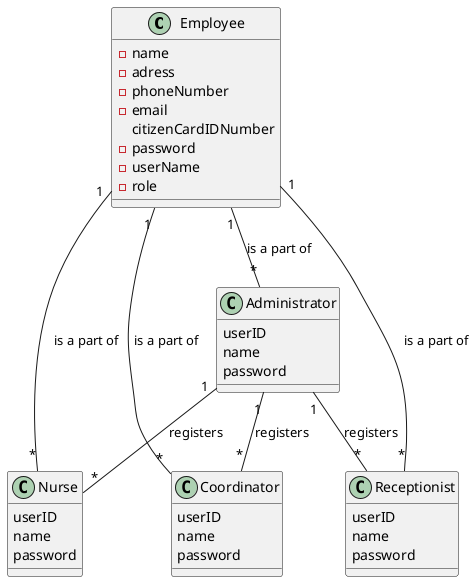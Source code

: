 @startuml
'https://plantuml.com/class-diagram

class Employee{
- name
-adress
-phoneNumber
-email
citizenCardIDNumber
- password
-userName
-role
}

class Administrator{
  userID
  name
  password
}
class Nurse{
  userID
  name
  password
}
class Receptionist{
  userID
  name
  password
}

class Coordinator{
  userID
  name
  password
}

Employee "1" -- "*" Administrator : is a part of
Employee "1" -- "*" Receptionist : is a part of
Employee "1" -- "*" Coordinator : is a part of
Employee "1" -- "*" Nurse : is a part of
Administrator "1" -- "*" Nurse : registers
Administrator "1" -- "*" Coordinator : registers
Administrator "1" -- "*" Receptionist : registers



@enduml